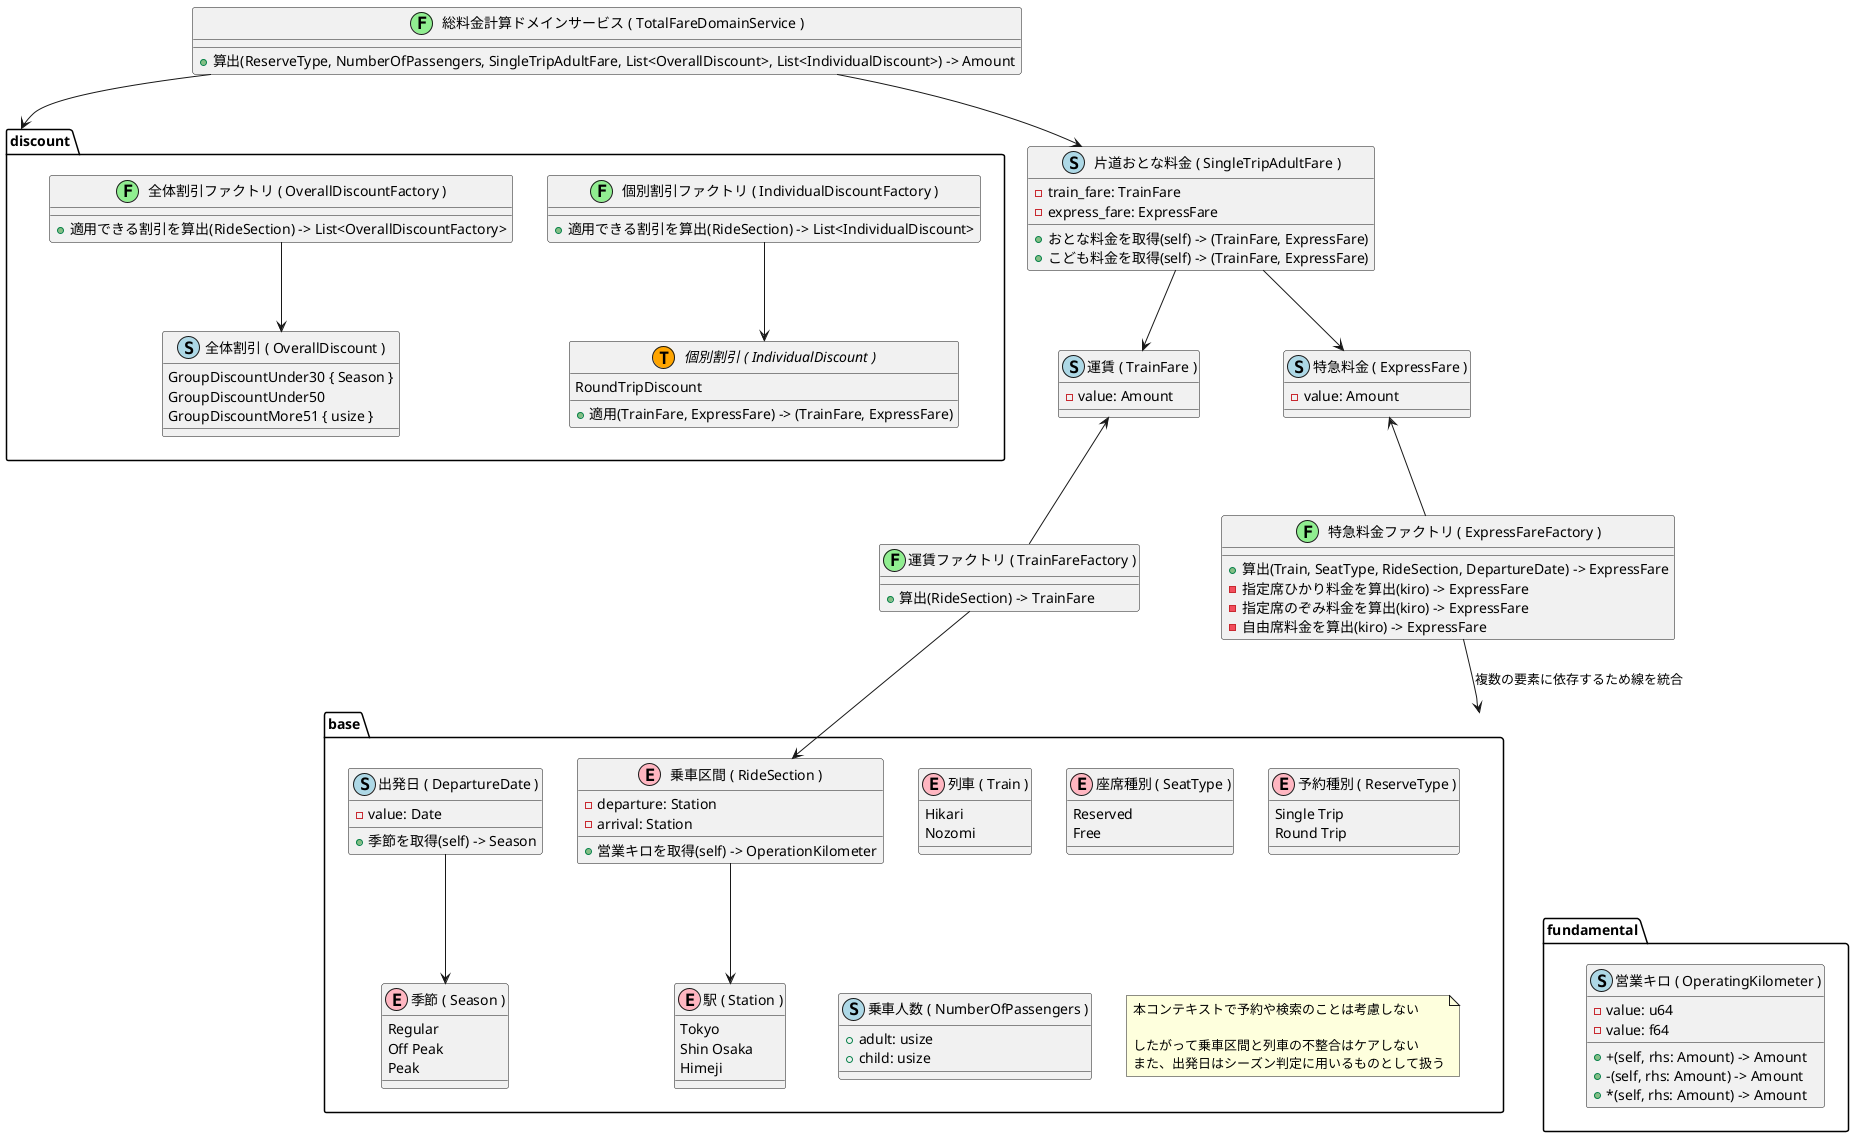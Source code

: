 @startuml

class "片道おとな料金 ( SingleTripAdultFare )" as single_trip_adult_fare <<(S, lightblue)>> {
    - train_fare: TrainFare
    - express_fare: ExpressFare
    + おとな料金を取得(self) -> (TrainFare, ExpressFare)
    + こども料金を取得(self) -> (TrainFare, ExpressFare)
}

class "運賃 ( TrainFare )" as train_fare <<(S, lightblue)>> {
    - value: Amount
}

class "運賃ファクトリ ( TrainFareFactory )" as train_fare_factory <<(F, lightgreen)>> {
    + 算出(RideSection) -> TrainFare
}

class "特急料金 ( ExpressFare )" as express_fare <<(S, lightblue)>> {
    - value: Amount
}

single_trip_adult_fare -d-> train_fare
single_trip_adult_fare -d-> express_fare

class "特急料金ファクトリ ( ExpressFareFactory )" as express_fare_factory <<(F, lightgreen)>> {
    + 算出(Train, SeatType, RideSection, DepartureDate) -> ExpressFare
    - 指定席ひかり料金を算出(kiro) -> ExpressFare
    - 指定席のぞみ料金を算出(kiro) -> ExpressFare
    - 自由席料金を算出(kiro) -> ExpressFare
}

class "総料金計算ドメインサービス ( TotalFareDomainService )" as total_fare_domain_service <<(F, lightgreen)>> {
    + 算出(ReserveType, NumberOfPassengers, SingleTripAdultFare, List<OverallDiscount>, List<IndividualDiscount>) -> Amount
}

package base {
    enum "列車 ( Train )" as train <<(E, lightpink)>> {
        Hikari
        Nozomi
    }

    enum "乗車区間 ( RideSection )" as ride_section <<(E, lightpink)>> {
        - departure: Station
        - arrival: Station
        + 営業キロを取得(self) -> OperationKilometer
    }

    enum "駅 ( Station )" as station <<(E, lightpink)>> {
        Tokyo
        Shin Osaka
        Himeji
    }

    ride_section -d-> station

    class "出発日 ( DepartureDate )" as departure_date <<(S, lightblue)>> {
        - value: Date
        + 季節を取得(self) -> Season
    }

    enum "季節 ( Season )" as season <<(E, lightpink)>> {
        Regular
        Off Peak
        Peak
    }

    departure_date -d-> season

    enum "座席種別 ( SeatType )" as seat_type <<(E, lightpink)>> {
        Reserved
        Free
    }

    enum "予約種別 ( ReserveType )" as reserve_type <<(E, lightpink)>> {
        Single Trip
        Round Trip
    }

    class "乗車人数 ( NumberOfPassengers )" as number_of_passengers <<(S, lightblue)>> {
        + adult: usize
        + child: usize
    }

    note as base_note
        本コンテキストで予約や検索のことは考慮しない

        したがって乗車区間と列車の不整合はケアしない
        また、出発日はシーズン判定に用いるものとして扱う
    end note
}

package discount {
    interface "個別割引 ( IndividualDiscount )" as individual_discount <<(T, orange)>> {
        RoundTripDiscount
        + 適用(TrainFare, ExpressFare) -> (TrainFare, ExpressFare)
    }

    enum "全体割引 ( OverallDiscount )" as overall_discount <<(S, lightblue)>> {
        GroupDiscountUnder30 { Season }
        GroupDiscountUnder50
        GroupDiscountMore51 { usize }
    }

    class "個別割引ファクトリ ( IndividualDiscountFactory )" as individual_discount_factory <<(F, lightgreen)>> {
        + 適用できる割引を算出(RideSection) -> List<IndividualDiscount>
    }

    class "全体割引ファクトリ ( OverallDiscountFactory )" as overall_discount_factory <<(F, lightgreen)>> {
        + 適用できる割引を算出(RideSection) -> List<OverallDiscountFactory>
    }

    individual_discount_factory --> individual_discount
    overall_discount_factory --> overall_discount
}

package fundamental {
    class "金額 ( Amount )" as amount <<(S, lightblue)>> {
        - value: u64
        + +(self, rhs: Amount) -> Amount
        + -(self, rhs: Amount) -> Amount
        + *(self, rhs: Amount) -> Amount
    }

    class "営業キロ ( OperatingKilometer )" as amount <<(S, lightblue)>> {
        - value: f64
    }
}

train_fare_factory -u-> train_fare
train_fare_factory --> ride_section

express_fare_factory -u-> express_fare
express_fare_factory --> base : 複数の要素に依存するため線を統合

total_fare_domain_service -d-> single_trip_adult_fare
total_fare_domain_service --> discount

' layout

base -d[hidden]-> fundamental

@enduml